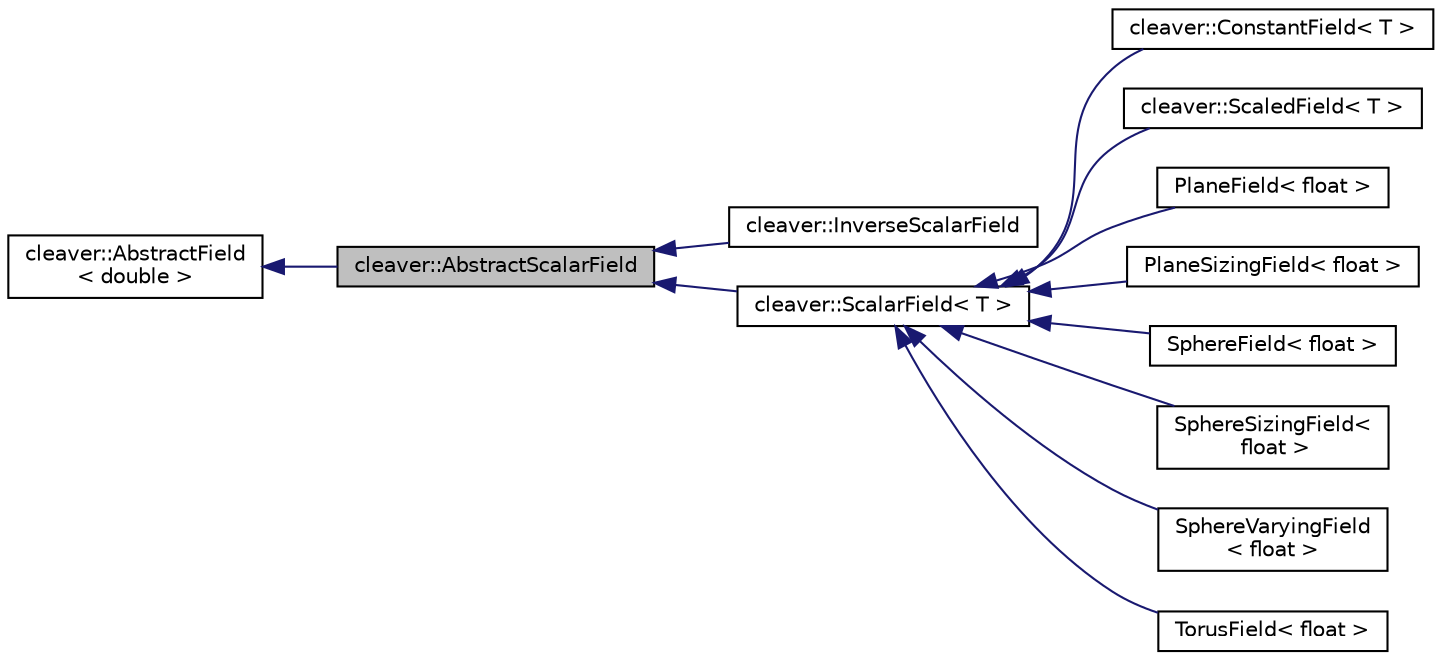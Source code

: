 digraph "cleaver::AbstractScalarField"
{
  edge [fontname="Helvetica",fontsize="10",labelfontname="Helvetica",labelfontsize="10"];
  node [fontname="Helvetica",fontsize="10",shape=record];
  rankdir="LR";
  Node1 [label="cleaver::AbstractScalarField",height=0.2,width=0.4,color="black", fillcolor="grey75", style="filled", fontcolor="black"];
  Node2 -> Node1 [dir="back",color="midnightblue",fontsize="10",style="solid",fontname="Helvetica"];
  Node2 [label="cleaver::AbstractField\l\< double \>",height=0.2,width=0.4,color="black", fillcolor="white", style="filled",URL="$classcleaver_1_1_abstract_field.html"];
  Node1 -> Node3 [dir="back",color="midnightblue",fontsize="10",style="solid",fontname="Helvetica"];
  Node3 [label="cleaver::InverseScalarField",height=0.2,width=0.4,color="black", fillcolor="white", style="filled",URL="$classcleaver_1_1_inverse_scalar_field.html"];
  Node1 -> Node4 [dir="back",color="midnightblue",fontsize="10",style="solid",fontname="Helvetica"];
  Node4 [label="cleaver::ScalarField\< T \>",height=0.2,width=0.4,color="black", fillcolor="white", style="filled",URL="$classcleaver_1_1_scalar_field.html"];
  Node4 -> Node5 [dir="back",color="midnightblue",fontsize="10",style="solid",fontname="Helvetica"];
  Node5 [label="cleaver::ConstantField\< T \>",height=0.2,width=0.4,color="black", fillcolor="white", style="filled",URL="$classcleaver_1_1_constant_field.html"];
  Node4 -> Node6 [dir="back",color="midnightblue",fontsize="10",style="solid",fontname="Helvetica"];
  Node6 [label="cleaver::ScaledField\< T \>",height=0.2,width=0.4,color="black", fillcolor="white", style="filled",URL="$classcleaver_1_1_scaled_field.html"];
  Node4 -> Node7 [dir="back",color="midnightblue",fontsize="10",style="solid",fontname="Helvetica"];
  Node7 [label="PlaneField\< float \>",height=0.2,width=0.4,color="black", fillcolor="white", style="filled",URL="$class_plane_field.html"];
  Node4 -> Node8 [dir="back",color="midnightblue",fontsize="10",style="solid",fontname="Helvetica"];
  Node8 [label="PlaneSizingField\< float \>",height=0.2,width=0.4,color="black", fillcolor="white", style="filled",URL="$class_plane_sizing_field.html"];
  Node4 -> Node9 [dir="back",color="midnightblue",fontsize="10",style="solid",fontname="Helvetica"];
  Node9 [label="SphereField\< float \>",height=0.2,width=0.4,color="black", fillcolor="white", style="filled",URL="$class_sphere_field.html"];
  Node4 -> Node10 [dir="back",color="midnightblue",fontsize="10",style="solid",fontname="Helvetica"];
  Node10 [label="SphereSizingField\<\l float \>",height=0.2,width=0.4,color="black", fillcolor="white", style="filled",URL="$class_sphere_sizing_field.html"];
  Node4 -> Node11 [dir="back",color="midnightblue",fontsize="10",style="solid",fontname="Helvetica"];
  Node11 [label="SphereVaryingField\l\< float \>",height=0.2,width=0.4,color="black", fillcolor="white", style="filled",URL="$class_sphere_varying_field.html"];
  Node4 -> Node12 [dir="back",color="midnightblue",fontsize="10",style="solid",fontname="Helvetica"];
  Node12 [label="TorusField\< float \>",height=0.2,width=0.4,color="black", fillcolor="white", style="filled",URL="$class_torus_field.html"];
}
